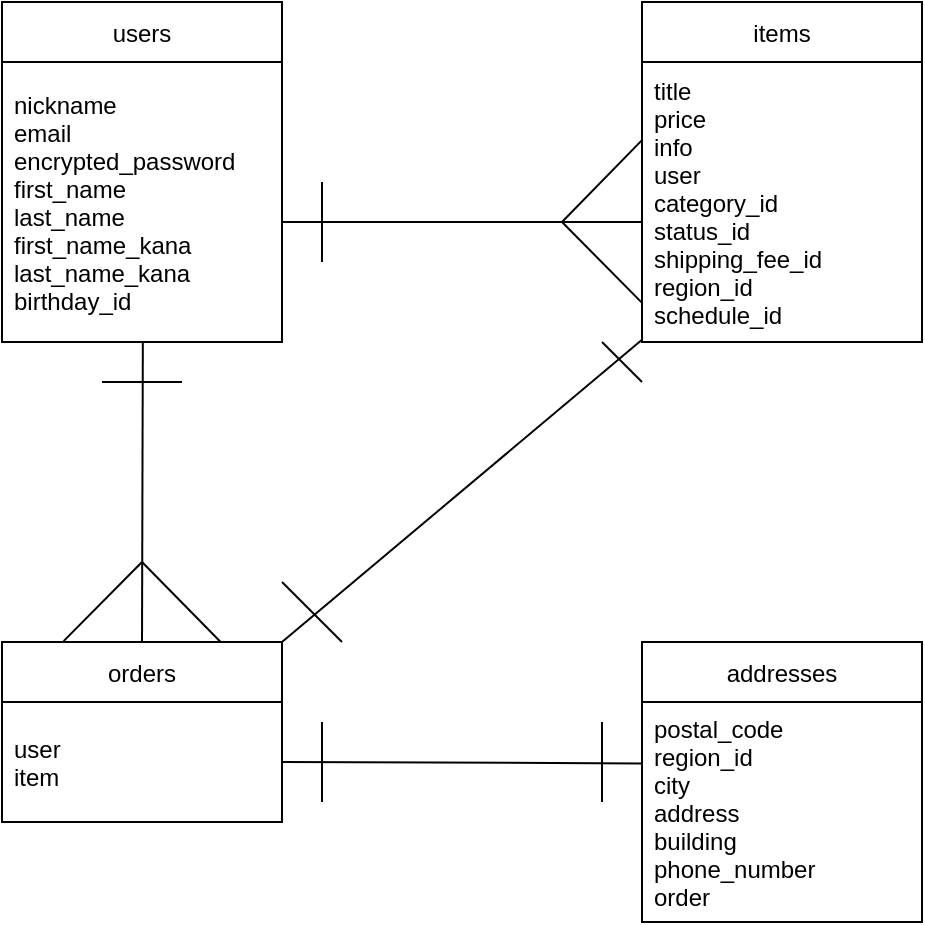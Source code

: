 <mxfile>
    <diagram id="d6xjA5wTKbuZqpTImjCn" name="ページ1">
        <mxGraphModel dx="642" dy="540" grid="1" gridSize="10" guides="1" tooltips="1" connect="1" arrows="1" fold="1" page="1" pageScale="1" pageWidth="827" pageHeight="1169" math="0" shadow="0">
            <root>
                <mxCell id="0"/>
                <mxCell id="1" parent="0"/>
                <mxCell id="2" value="users" style="swimlane;fontStyle=0;childLayout=stackLayout;horizontal=1;startSize=30;horizontalStack=0;resizeParent=1;resizeParentMax=0;resizeLast=0;collapsible=1;marginBottom=0;" vertex="1" parent="1">
                    <mxGeometry x="120" y="40" width="140" height="170" as="geometry"/>
                </mxCell>
                <mxCell id="5" value="nickname&#10;email&#10;encrypted_password&#10;first_name&#10;last_name&#10;first_name_kana&#10;last_name_kana&#10;birthday_id" style="text;strokeColor=none;fillColor=none;align=left;verticalAlign=middle;spacingLeft=4;spacingRight=4;overflow=hidden;points=[[0,0.5],[1,0.5]];portConstraint=eastwest;rotatable=0;" vertex="1" parent="2">
                    <mxGeometry y="30" width="140" height="140" as="geometry"/>
                </mxCell>
                <mxCell id="11" value="items" style="swimlane;fontStyle=0;childLayout=stackLayout;horizontal=1;startSize=30;horizontalStack=0;resizeParent=1;resizeParentMax=0;resizeLast=0;collapsible=1;marginBottom=0;" vertex="1" parent="1">
                    <mxGeometry x="440" y="40" width="140" height="170" as="geometry"/>
                </mxCell>
                <mxCell id="12" value="title&#10;price&#10;info&#10;user&#10;category_id&#10;status_id&#10;shipping_fee_id&#10;region_id&#10;schedule_id" style="text;strokeColor=none;fillColor=none;align=left;verticalAlign=middle;spacingLeft=4;spacingRight=4;overflow=hidden;points=[[0,0.5],[1,0.5]];portConstraint=eastwest;rotatable=0;" vertex="1" parent="11">
                    <mxGeometry y="30" width="140" height="140" as="geometry"/>
                </mxCell>
                <mxCell id="14" value="orders" style="swimlane;fontStyle=0;childLayout=stackLayout;horizontal=1;startSize=30;horizontalStack=0;resizeParent=1;resizeParentMax=0;resizeLast=0;collapsible=1;marginBottom=0;" vertex="1" parent="1">
                    <mxGeometry x="120" y="360" width="140" height="90" as="geometry"/>
                </mxCell>
                <mxCell id="15" value="user&#10;item" style="text;strokeColor=none;fillColor=none;align=left;verticalAlign=middle;spacingLeft=4;spacingRight=4;overflow=hidden;points=[[0,0.5],[1,0.5]];portConstraint=eastwest;rotatable=0;" vertex="1" parent="14">
                    <mxGeometry y="30" width="140" height="60" as="geometry"/>
                </mxCell>
                <mxCell id="16" value="addresses" style="swimlane;fontStyle=0;childLayout=stackLayout;horizontal=1;startSize=30;horizontalStack=0;resizeParent=1;resizeParentMax=0;resizeLast=0;collapsible=1;marginBottom=0;" vertex="1" parent="1">
                    <mxGeometry x="440" y="360" width="140" height="140" as="geometry"/>
                </mxCell>
                <mxCell id="17" value="postal_code&#10;region_id&#10;city&#10;address&#10;building&#10;phone_number&#10;order" style="text;strokeColor=none;fillColor=none;align=left;verticalAlign=middle;spacingLeft=4;spacingRight=4;overflow=hidden;points=[[0,0.5],[1,0.5]];portConstraint=eastwest;rotatable=0;" vertex="1" parent="16">
                    <mxGeometry y="30" width="140" height="110" as="geometry"/>
                </mxCell>
                <mxCell id="22" value="" style="endArrow=none;html=1;" edge="1" parent="1">
                    <mxGeometry width="50" height="50" relative="1" as="geometry">
                        <mxPoint x="260" y="150" as="sourcePoint"/>
                        <mxPoint x="440" y="150" as="targetPoint"/>
                    </mxGeometry>
                </mxCell>
                <mxCell id="23" value="" style="endArrow=none;html=1;entryX=0;entryY=0.279;entryDx=0;entryDy=0;entryPerimeter=0;" edge="1" parent="1" target="12">
                    <mxGeometry width="50" height="50" relative="1" as="geometry">
                        <mxPoint x="400" y="150" as="sourcePoint"/>
                        <mxPoint x="360" y="140" as="targetPoint"/>
                    </mxGeometry>
                </mxCell>
                <mxCell id="24" value="" style="endArrow=none;html=1;entryX=0.001;entryY=0.861;entryDx=0;entryDy=0;entryPerimeter=0;" edge="1" parent="1" target="12">
                    <mxGeometry width="50" height="50" relative="1" as="geometry">
                        <mxPoint x="400" y="150" as="sourcePoint"/>
                        <mxPoint x="420" y="240" as="targetPoint"/>
                    </mxGeometry>
                </mxCell>
                <mxCell id="27" value="" style="endArrow=none;html=1;exitX=0.503;exitY=1.004;exitDx=0;exitDy=0;exitPerimeter=0;entryX=0.5;entryY=0;entryDx=0;entryDy=0;" edge="1" parent="1" source="5" target="14">
                    <mxGeometry width="50" height="50" relative="1" as="geometry">
                        <mxPoint x="190" y="230" as="sourcePoint"/>
                        <mxPoint x="190" y="330" as="targetPoint"/>
                    </mxGeometry>
                </mxCell>
                <mxCell id="28" value="" style="endArrow=none;html=1;entryX=0.781;entryY=0;entryDx=0;entryDy=0;entryPerimeter=0;" edge="1" parent="1" target="14">
                    <mxGeometry width="50" height="50" relative="1" as="geometry">
                        <mxPoint x="190" y="320" as="sourcePoint"/>
                        <mxPoint x="220" y="350" as="targetPoint"/>
                    </mxGeometry>
                </mxCell>
                <mxCell id="29" value="" style="endArrow=none;html=1;entryX=0.22;entryY=-0.005;entryDx=0;entryDy=0;entryPerimeter=0;" edge="1" parent="1" target="14">
                    <mxGeometry width="50" height="50" relative="1" as="geometry">
                        <mxPoint x="190" y="320" as="sourcePoint"/>
                        <mxPoint x="250" y="310" as="targetPoint"/>
                    </mxGeometry>
                </mxCell>
                <mxCell id="30" value="" style="endArrow=none;html=1;exitX=1;exitY=0.5;exitDx=0;exitDy=0;entryX=0;entryY=0.279;entryDx=0;entryDy=0;entryPerimeter=0;" edge="1" parent="1" source="15" target="17">
                    <mxGeometry width="50" height="50" relative="1" as="geometry">
                        <mxPoint x="340" y="340" as="sourcePoint"/>
                        <mxPoint x="390" y="290" as="targetPoint"/>
                    </mxGeometry>
                </mxCell>
                <mxCell id="31" value="" style="endArrow=none;html=1;entryX=0;entryY=0.992;entryDx=0;entryDy=0;entryPerimeter=0;exitX=1;exitY=0;exitDx=0;exitDy=0;" edge="1" parent="1" source="14" target="12">
                    <mxGeometry width="50" height="50" relative="1" as="geometry">
                        <mxPoint x="340" y="340" as="sourcePoint"/>
                        <mxPoint x="390" y="290" as="targetPoint"/>
                    </mxGeometry>
                </mxCell>
                <mxCell id="32" value="" style="endArrow=none;html=1;" edge="1" parent="1">
                    <mxGeometry width="50" height="50" relative="1" as="geometry">
                        <mxPoint x="280" y="440" as="sourcePoint"/>
                        <mxPoint x="280" y="400" as="targetPoint"/>
                    </mxGeometry>
                </mxCell>
                <mxCell id="33" value="" style="endArrow=none;html=1;" edge="1" parent="1">
                    <mxGeometry width="50" height="50" relative="1" as="geometry">
                        <mxPoint x="420" y="440" as="sourcePoint"/>
                        <mxPoint x="420" y="400" as="targetPoint"/>
                    </mxGeometry>
                </mxCell>
                <mxCell id="34" value="" style="endArrow=none;html=1;" edge="1" parent="1">
                    <mxGeometry width="50" height="50" relative="1" as="geometry">
                        <mxPoint x="290" y="360" as="sourcePoint"/>
                        <mxPoint x="260" y="330" as="targetPoint"/>
                    </mxGeometry>
                </mxCell>
                <mxCell id="35" value="" style="endArrow=none;html=1;" edge="1" parent="1">
                    <mxGeometry width="50" height="50" relative="1" as="geometry">
                        <mxPoint x="170" y="230" as="sourcePoint"/>
                        <mxPoint x="210" y="230" as="targetPoint"/>
                    </mxGeometry>
                </mxCell>
                <mxCell id="36" value="" style="endArrow=none;html=1;" edge="1" parent="1">
                    <mxGeometry width="50" height="50" relative="1" as="geometry">
                        <mxPoint x="280" y="170" as="sourcePoint"/>
                        <mxPoint x="280" y="130" as="targetPoint"/>
                    </mxGeometry>
                </mxCell>
                <mxCell id="37" value="" style="endArrow=none;html=1;" edge="1" parent="1">
                    <mxGeometry width="50" height="50" relative="1" as="geometry">
                        <mxPoint x="420" y="210" as="sourcePoint"/>
                        <mxPoint x="440" y="230" as="targetPoint"/>
                    </mxGeometry>
                </mxCell>
            </root>
        </mxGraphModel>
    </diagram>
</mxfile>